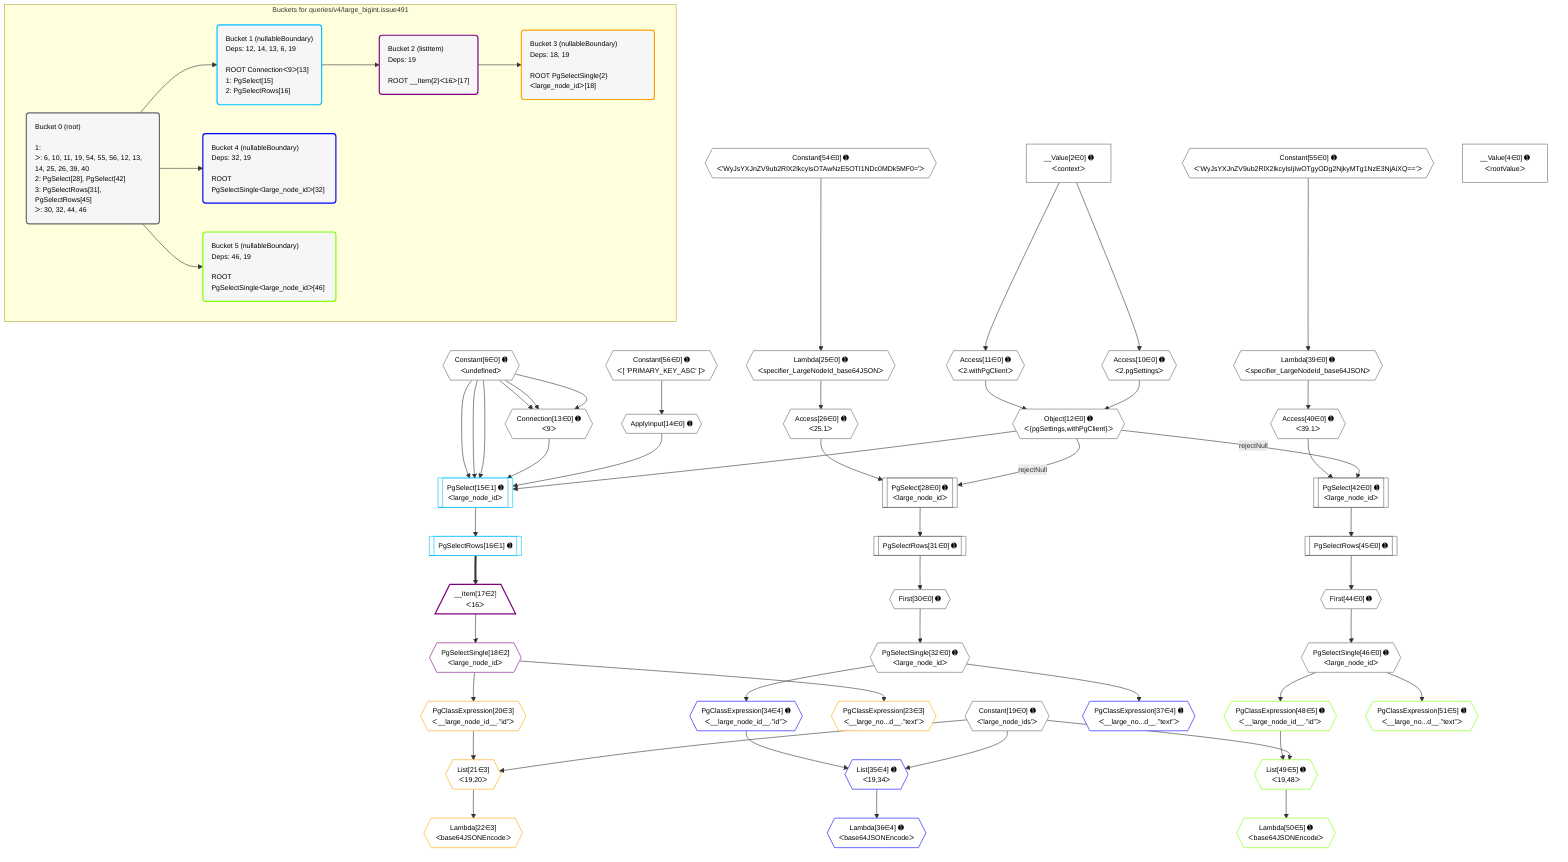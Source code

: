 %%{init: {'themeVariables': { 'fontSize': '12px'}}}%%
graph TD
    classDef path fill:#eee,stroke:#000,color:#000
    classDef plan fill:#fff,stroke-width:1px,color:#000
    classDef itemplan fill:#fff,stroke-width:2px,color:#000
    classDef unbatchedplan fill:#dff,stroke-width:1px,color:#000
    classDef sideeffectplan fill:#fcc,stroke-width:2px,color:#000
    classDef bucket fill:#f6f6f6,color:#000,stroke-width:2px,text-align:left


    %% plan dependencies
    Connection13{{"Connection[13∈0] ➊<br />ᐸ9ᐳ"}}:::plan
    Constant6{{"Constant[6∈0] ➊<br />ᐸundefinedᐳ"}}:::plan
    Constant6 & Constant6 & Constant6 --> Connection13
    Object12{{"Object[12∈0] ➊<br />ᐸ{pgSettings,withPgClient}ᐳ"}}:::plan
    Access10{{"Access[10∈0] ➊<br />ᐸ2.pgSettingsᐳ"}}:::plan
    Access11{{"Access[11∈0] ➊<br />ᐸ2.withPgClientᐳ"}}:::plan
    Access10 & Access11 --> Object12
    PgSelect28[["PgSelect[28∈0] ➊<br />ᐸlarge_node_idᐳ"]]:::plan
    Access26{{"Access[26∈0] ➊<br />ᐸ25.1ᐳ"}}:::plan
    Object12 -->|rejectNull| PgSelect28
    Access26 --> PgSelect28
    PgSelect42[["PgSelect[42∈0] ➊<br />ᐸlarge_node_idᐳ"]]:::plan
    Access40{{"Access[40∈0] ➊<br />ᐸ39.1ᐳ"}}:::plan
    Object12 -->|rejectNull| PgSelect42
    Access40 --> PgSelect42
    __Value2["__Value[2∈0] ➊<br />ᐸcontextᐳ"]:::plan
    __Value2 --> Access10
    __Value2 --> Access11
    ApplyInput14{{"ApplyInput[14∈0] ➊"}}:::plan
    Constant56{{"Constant[56∈0] ➊<br />ᐸ[ 'PRIMARY_KEY_ASC' ]ᐳ"}}:::plan
    Constant56 --> ApplyInput14
    Lambda25{{"Lambda[25∈0] ➊<br />ᐸspecifier_LargeNodeId_base64JSONᐳ"}}:::plan
    Constant54{{"Constant[54∈0] ➊<br />ᐸ'WyJsYXJnZV9ub2RlX2lkcyIsOTAwNzE5OTI1NDc0MDk5MF0='ᐳ"}}:::plan
    Constant54 --> Lambda25
    Lambda25 --> Access26
    First30{{"First[30∈0] ➊"}}:::plan
    PgSelectRows31[["PgSelectRows[31∈0] ➊"]]:::plan
    PgSelectRows31 --> First30
    PgSelect28 --> PgSelectRows31
    PgSelectSingle32{{"PgSelectSingle[32∈0] ➊<br />ᐸlarge_node_idᐳ"}}:::plan
    First30 --> PgSelectSingle32
    Lambda39{{"Lambda[39∈0] ➊<br />ᐸspecifier_LargeNodeId_base64JSONᐳ"}}:::plan
    Constant55{{"Constant[55∈0] ➊<br />ᐸ'WyJsYXJnZV9ub2RlX2lkcyIsIjIwOTgyODg2NjkyMTg1NzE3NjAiXQ=='ᐳ"}}:::plan
    Constant55 --> Lambda39
    Lambda39 --> Access40
    First44{{"First[44∈0] ➊"}}:::plan
    PgSelectRows45[["PgSelectRows[45∈0] ➊"]]:::plan
    PgSelectRows45 --> First44
    PgSelect42 --> PgSelectRows45
    PgSelectSingle46{{"PgSelectSingle[46∈0] ➊<br />ᐸlarge_node_idᐳ"}}:::plan
    First44 --> PgSelectSingle46
    __Value4["__Value[4∈0] ➊<br />ᐸrootValueᐳ"]:::plan
    Constant19{{"Constant[19∈0] ➊<br />ᐸ'large_node_ids'ᐳ"}}:::plan
    PgSelect15[["PgSelect[15∈1] ➊<br />ᐸlarge_node_idᐳ"]]:::plan
    Object12 & ApplyInput14 & Connection13 & Constant6 & Constant6 & Constant6 --> PgSelect15
    PgSelectRows16[["PgSelectRows[16∈1] ➊"]]:::plan
    PgSelect15 --> PgSelectRows16
    __Item17[/"__Item[17∈2]<br />ᐸ16ᐳ"\]:::itemplan
    PgSelectRows16 ==> __Item17
    PgSelectSingle18{{"PgSelectSingle[18∈2]<br />ᐸlarge_node_idᐳ"}}:::plan
    __Item17 --> PgSelectSingle18
    List21{{"List[21∈3]<br />ᐸ19,20ᐳ"}}:::plan
    PgClassExpression20{{"PgClassExpression[20∈3]<br />ᐸ__large_node_id__.”id”ᐳ"}}:::plan
    Constant19 & PgClassExpression20 --> List21
    PgSelectSingle18 --> PgClassExpression20
    Lambda22{{"Lambda[22∈3]<br />ᐸbase64JSONEncodeᐳ"}}:::plan
    List21 --> Lambda22
    PgClassExpression23{{"PgClassExpression[23∈3]<br />ᐸ__large_no...d__.”text”ᐳ"}}:::plan
    PgSelectSingle18 --> PgClassExpression23
    List35{{"List[35∈4] ➊<br />ᐸ19,34ᐳ"}}:::plan
    PgClassExpression34{{"PgClassExpression[34∈4] ➊<br />ᐸ__large_node_id__.”id”ᐳ"}}:::plan
    Constant19 & PgClassExpression34 --> List35
    PgSelectSingle32 --> PgClassExpression34
    Lambda36{{"Lambda[36∈4] ➊<br />ᐸbase64JSONEncodeᐳ"}}:::plan
    List35 --> Lambda36
    PgClassExpression37{{"PgClassExpression[37∈4] ➊<br />ᐸ__large_no...d__.”text”ᐳ"}}:::plan
    PgSelectSingle32 --> PgClassExpression37
    List49{{"List[49∈5] ➊<br />ᐸ19,48ᐳ"}}:::plan
    PgClassExpression48{{"PgClassExpression[48∈5] ➊<br />ᐸ__large_node_id__.”id”ᐳ"}}:::plan
    Constant19 & PgClassExpression48 --> List49
    PgSelectSingle46 --> PgClassExpression48
    Lambda50{{"Lambda[50∈5] ➊<br />ᐸbase64JSONEncodeᐳ"}}:::plan
    List49 --> Lambda50
    PgClassExpression51{{"PgClassExpression[51∈5] ➊<br />ᐸ__large_no...d__.”text”ᐳ"}}:::plan
    PgSelectSingle46 --> PgClassExpression51

    %% define steps

    subgraph "Buckets for queries/v4/large_bigint.issue491"
    Bucket0("Bucket 0 (root)<br /><br />1: <br />ᐳ: 6, 10, 11, 19, 54, 55, 56, 12, 13, 14, 25, 26, 39, 40<br />2: PgSelect[28], PgSelect[42]<br />3: PgSelectRows[31], PgSelectRows[45]<br />ᐳ: 30, 32, 44, 46"):::bucket
    classDef bucket0 stroke:#696969
    class Bucket0,__Value2,__Value4,Constant6,Access10,Access11,Object12,Connection13,ApplyInput14,Constant19,Lambda25,Access26,PgSelect28,First30,PgSelectRows31,PgSelectSingle32,Lambda39,Access40,PgSelect42,First44,PgSelectRows45,PgSelectSingle46,Constant54,Constant55,Constant56 bucket0
    Bucket1("Bucket 1 (nullableBoundary)<br />Deps: 12, 14, 13, 6, 19<br /><br />ROOT Connectionᐸ9ᐳ[13]<br />1: PgSelect[15]<br />2: PgSelectRows[16]"):::bucket
    classDef bucket1 stroke:#00bfff
    class Bucket1,PgSelect15,PgSelectRows16 bucket1
    Bucket2("Bucket 2 (listItem)<br />Deps: 19<br /><br />ROOT __Item{2}ᐸ16ᐳ[17]"):::bucket
    classDef bucket2 stroke:#7f007f
    class Bucket2,__Item17,PgSelectSingle18 bucket2
    Bucket3("Bucket 3 (nullableBoundary)<br />Deps: 18, 19<br /><br />ROOT PgSelectSingle{2}ᐸlarge_node_idᐳ[18]"):::bucket
    classDef bucket3 stroke:#ffa500
    class Bucket3,PgClassExpression20,List21,Lambda22,PgClassExpression23 bucket3
    Bucket4("Bucket 4 (nullableBoundary)<br />Deps: 32, 19<br /><br />ROOT PgSelectSingleᐸlarge_node_idᐳ[32]"):::bucket
    classDef bucket4 stroke:#0000ff
    class Bucket4,PgClassExpression34,List35,Lambda36,PgClassExpression37 bucket4
    Bucket5("Bucket 5 (nullableBoundary)<br />Deps: 46, 19<br /><br />ROOT PgSelectSingleᐸlarge_node_idᐳ[46]"):::bucket
    classDef bucket5 stroke:#7fff00
    class Bucket5,PgClassExpression48,List49,Lambda50,PgClassExpression51 bucket5
    Bucket0 --> Bucket1 & Bucket4 & Bucket5
    Bucket1 --> Bucket2
    Bucket2 --> Bucket3
    end